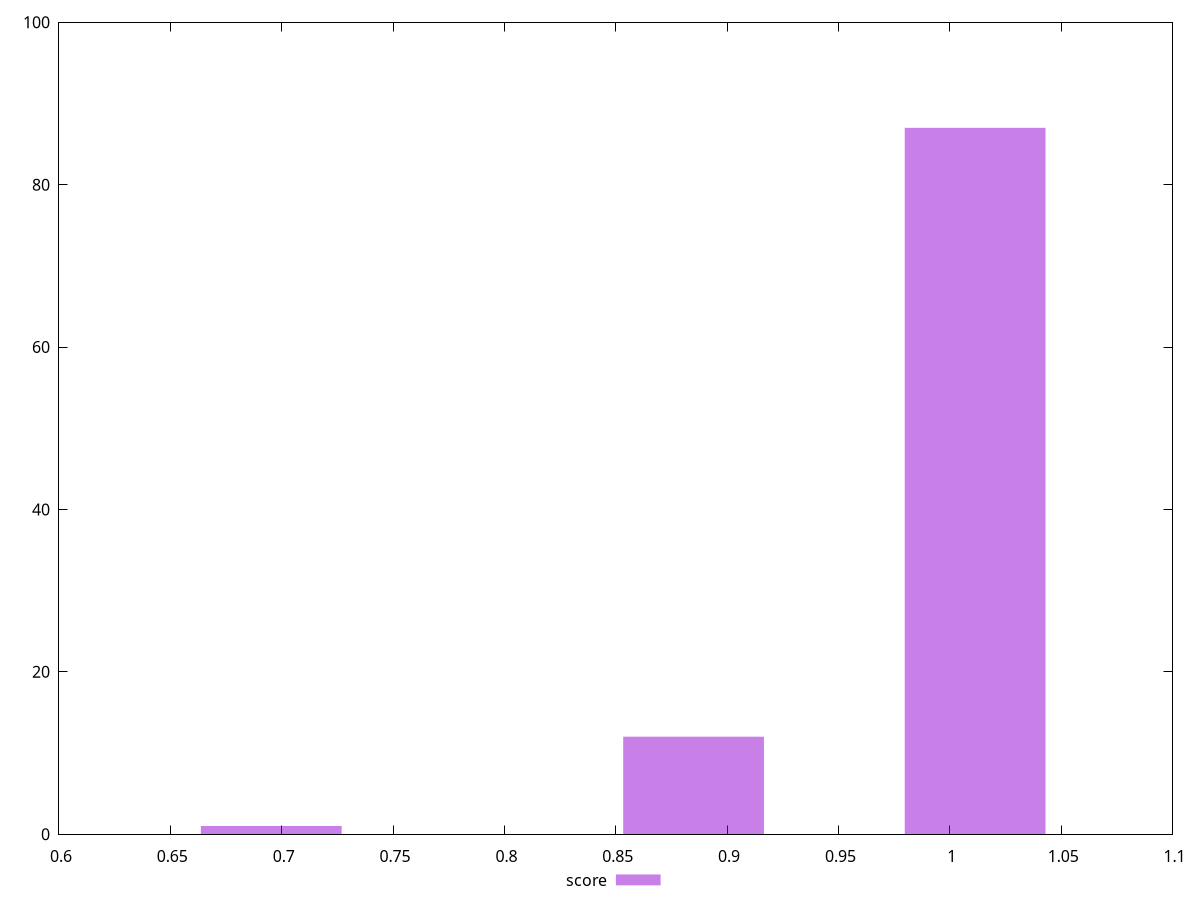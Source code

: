 reset
set terminal svg size 640, 490 enhanced background rgb 'white'
set output "report_00007_2020-12-11T15:55:29.892Z/unminified-css/samples/pages+cached/score/histogram.svg"

$score <<EOF
0.695313822542472 1
0.8849448650540552 12
1.0113655600617775 87
EOF

set key outside below
set boxwidth 0.06321034750386109
set yrange [0:100]
set style fill transparent solid 0.5 noborder

plot \
  $score title "score" with boxes, \


reset